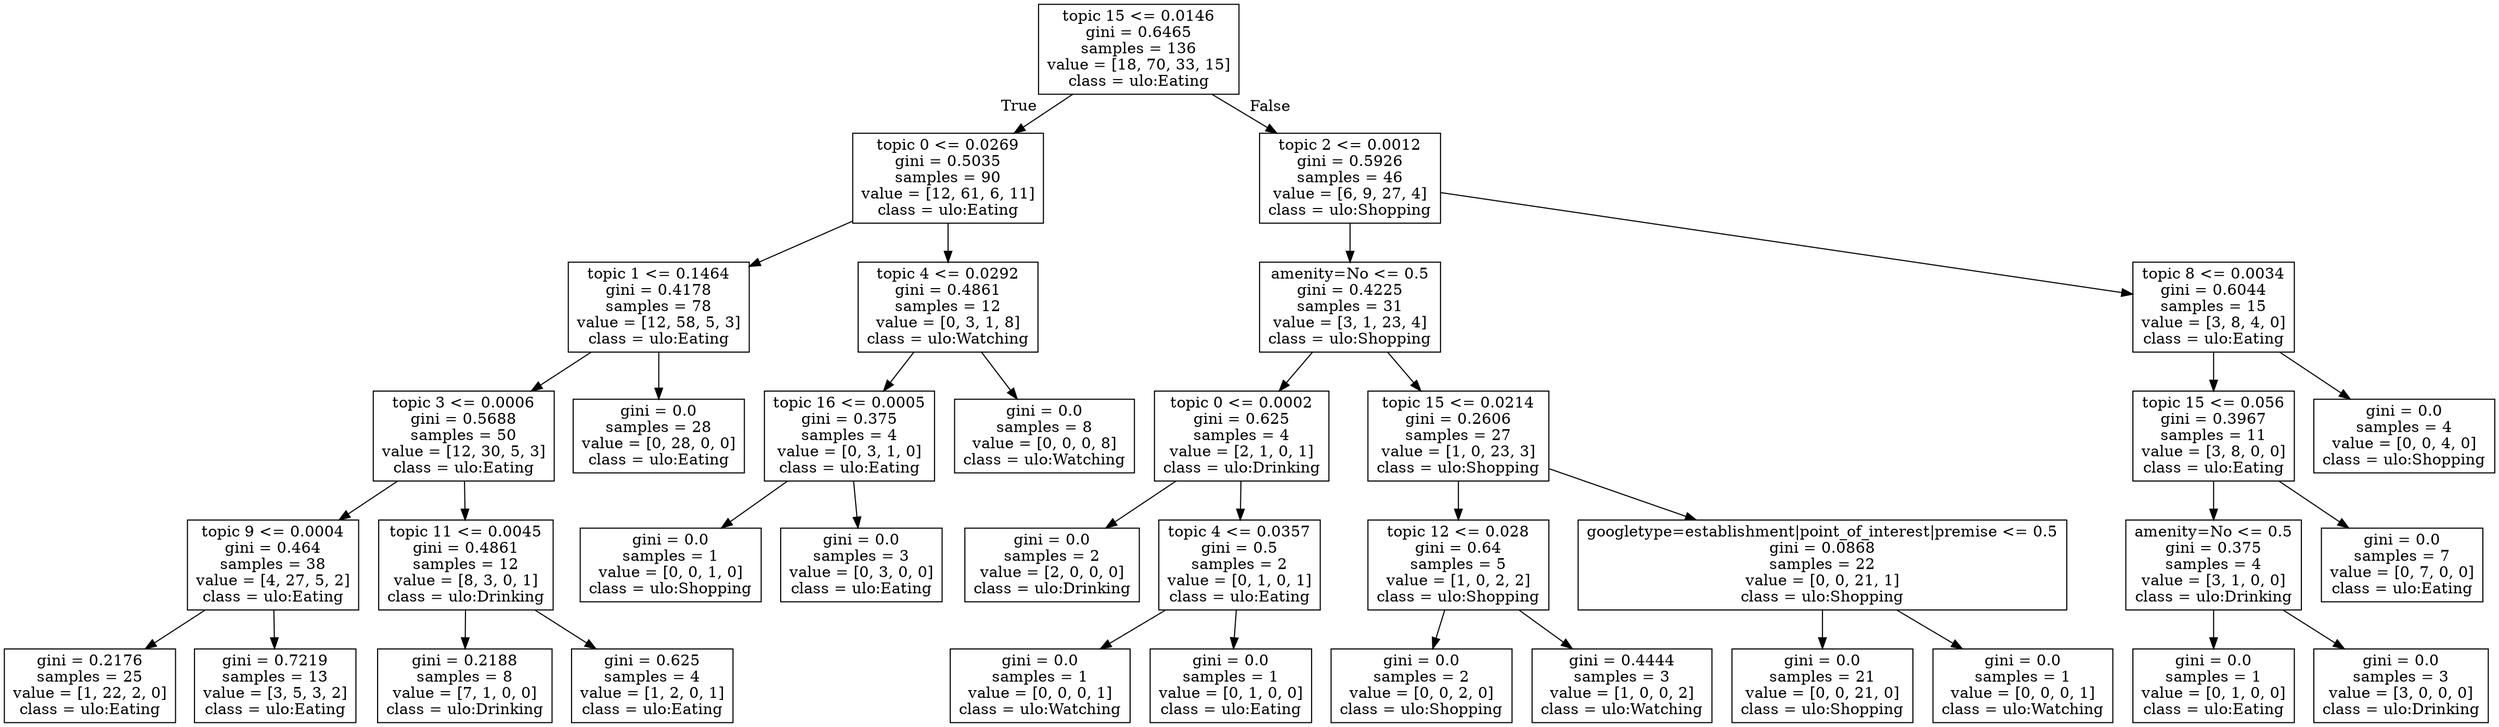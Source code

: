digraph Tree {
node [shape=box] ;
0 [label="topic 15 <= 0.0146\ngini = 0.6465\nsamples = 136\nvalue = [18, 70, 33, 15]\nclass = ulo:Eating"] ;
1 [label="topic 0 <= 0.0269\ngini = 0.5035\nsamples = 90\nvalue = [12, 61, 6, 11]\nclass = ulo:Eating"] ;
0 -> 1 [labeldistance=2.5, labelangle=45, headlabel="True"] ;
2 [label="topic 1 <= 0.1464\ngini = 0.4178\nsamples = 78\nvalue = [12, 58, 5, 3]\nclass = ulo:Eating"] ;
1 -> 2 ;
3 [label="topic 3 <= 0.0006\ngini = 0.5688\nsamples = 50\nvalue = [12, 30, 5, 3]\nclass = ulo:Eating"] ;
2 -> 3 ;
4 [label="topic 9 <= 0.0004\ngini = 0.464\nsamples = 38\nvalue = [4, 27, 5, 2]\nclass = ulo:Eating"] ;
3 -> 4 ;
5 [label="gini = 0.2176\nsamples = 25\nvalue = [1, 22, 2, 0]\nclass = ulo:Eating"] ;
4 -> 5 ;
6 [label="gini = 0.7219\nsamples = 13\nvalue = [3, 5, 3, 2]\nclass = ulo:Eating"] ;
4 -> 6 ;
7 [label="topic 11 <= 0.0045\ngini = 0.4861\nsamples = 12\nvalue = [8, 3, 0, 1]\nclass = ulo:Drinking"] ;
3 -> 7 ;
8 [label="gini = 0.2188\nsamples = 8\nvalue = [7, 1, 0, 0]\nclass = ulo:Drinking"] ;
7 -> 8 ;
9 [label="gini = 0.625\nsamples = 4\nvalue = [1, 2, 0, 1]\nclass = ulo:Eating"] ;
7 -> 9 ;
10 [label="gini = 0.0\nsamples = 28\nvalue = [0, 28, 0, 0]\nclass = ulo:Eating"] ;
2 -> 10 ;
11 [label="topic 4 <= 0.0292\ngini = 0.4861\nsamples = 12\nvalue = [0, 3, 1, 8]\nclass = ulo:Watching"] ;
1 -> 11 ;
12 [label="topic 16 <= 0.0005\ngini = 0.375\nsamples = 4\nvalue = [0, 3, 1, 0]\nclass = ulo:Eating"] ;
11 -> 12 ;
13 [label="gini = 0.0\nsamples = 1\nvalue = [0, 0, 1, 0]\nclass = ulo:Shopping"] ;
12 -> 13 ;
14 [label="gini = 0.0\nsamples = 3\nvalue = [0, 3, 0, 0]\nclass = ulo:Eating"] ;
12 -> 14 ;
15 [label="gini = 0.0\nsamples = 8\nvalue = [0, 0, 0, 8]\nclass = ulo:Watching"] ;
11 -> 15 ;
16 [label="topic 2 <= 0.0012\ngini = 0.5926\nsamples = 46\nvalue = [6, 9, 27, 4]\nclass = ulo:Shopping"] ;
0 -> 16 [labeldistance=2.5, labelangle=-45, headlabel="False"] ;
17 [label="amenity=No <= 0.5\ngini = 0.4225\nsamples = 31\nvalue = [3, 1, 23, 4]\nclass = ulo:Shopping"] ;
16 -> 17 ;
18 [label="topic 0 <= 0.0002\ngini = 0.625\nsamples = 4\nvalue = [2, 1, 0, 1]\nclass = ulo:Drinking"] ;
17 -> 18 ;
19 [label="gini = 0.0\nsamples = 2\nvalue = [2, 0, 0, 0]\nclass = ulo:Drinking"] ;
18 -> 19 ;
20 [label="topic 4 <= 0.0357\ngini = 0.5\nsamples = 2\nvalue = [0, 1, 0, 1]\nclass = ulo:Eating"] ;
18 -> 20 ;
21 [label="gini = 0.0\nsamples = 1\nvalue = [0, 0, 0, 1]\nclass = ulo:Watching"] ;
20 -> 21 ;
22 [label="gini = 0.0\nsamples = 1\nvalue = [0, 1, 0, 0]\nclass = ulo:Eating"] ;
20 -> 22 ;
23 [label="topic 15 <= 0.0214\ngini = 0.2606\nsamples = 27\nvalue = [1, 0, 23, 3]\nclass = ulo:Shopping"] ;
17 -> 23 ;
24 [label="topic 12 <= 0.028\ngini = 0.64\nsamples = 5\nvalue = [1, 0, 2, 2]\nclass = ulo:Shopping"] ;
23 -> 24 ;
25 [label="gini = 0.0\nsamples = 2\nvalue = [0, 0, 2, 0]\nclass = ulo:Shopping"] ;
24 -> 25 ;
26 [label="gini = 0.4444\nsamples = 3\nvalue = [1, 0, 0, 2]\nclass = ulo:Watching"] ;
24 -> 26 ;
27 [label="googletype=establishment|point_of_interest|premise <= 0.5\ngini = 0.0868\nsamples = 22\nvalue = [0, 0, 21, 1]\nclass = ulo:Shopping"] ;
23 -> 27 ;
28 [label="gini = 0.0\nsamples = 21\nvalue = [0, 0, 21, 0]\nclass = ulo:Shopping"] ;
27 -> 28 ;
29 [label="gini = 0.0\nsamples = 1\nvalue = [0, 0, 0, 1]\nclass = ulo:Watching"] ;
27 -> 29 ;
30 [label="topic 8 <= 0.0034\ngini = 0.6044\nsamples = 15\nvalue = [3, 8, 4, 0]\nclass = ulo:Eating"] ;
16 -> 30 ;
31 [label="topic 15 <= 0.056\ngini = 0.3967\nsamples = 11\nvalue = [3, 8, 0, 0]\nclass = ulo:Eating"] ;
30 -> 31 ;
32 [label="amenity=No <= 0.5\ngini = 0.375\nsamples = 4\nvalue = [3, 1, 0, 0]\nclass = ulo:Drinking"] ;
31 -> 32 ;
33 [label="gini = 0.0\nsamples = 1\nvalue = [0, 1, 0, 0]\nclass = ulo:Eating"] ;
32 -> 33 ;
34 [label="gini = 0.0\nsamples = 3\nvalue = [3, 0, 0, 0]\nclass = ulo:Drinking"] ;
32 -> 34 ;
35 [label="gini = 0.0\nsamples = 7\nvalue = [0, 7, 0, 0]\nclass = ulo:Eating"] ;
31 -> 35 ;
36 [label="gini = 0.0\nsamples = 4\nvalue = [0, 0, 4, 0]\nclass = ulo:Shopping"] ;
30 -> 36 ;
}